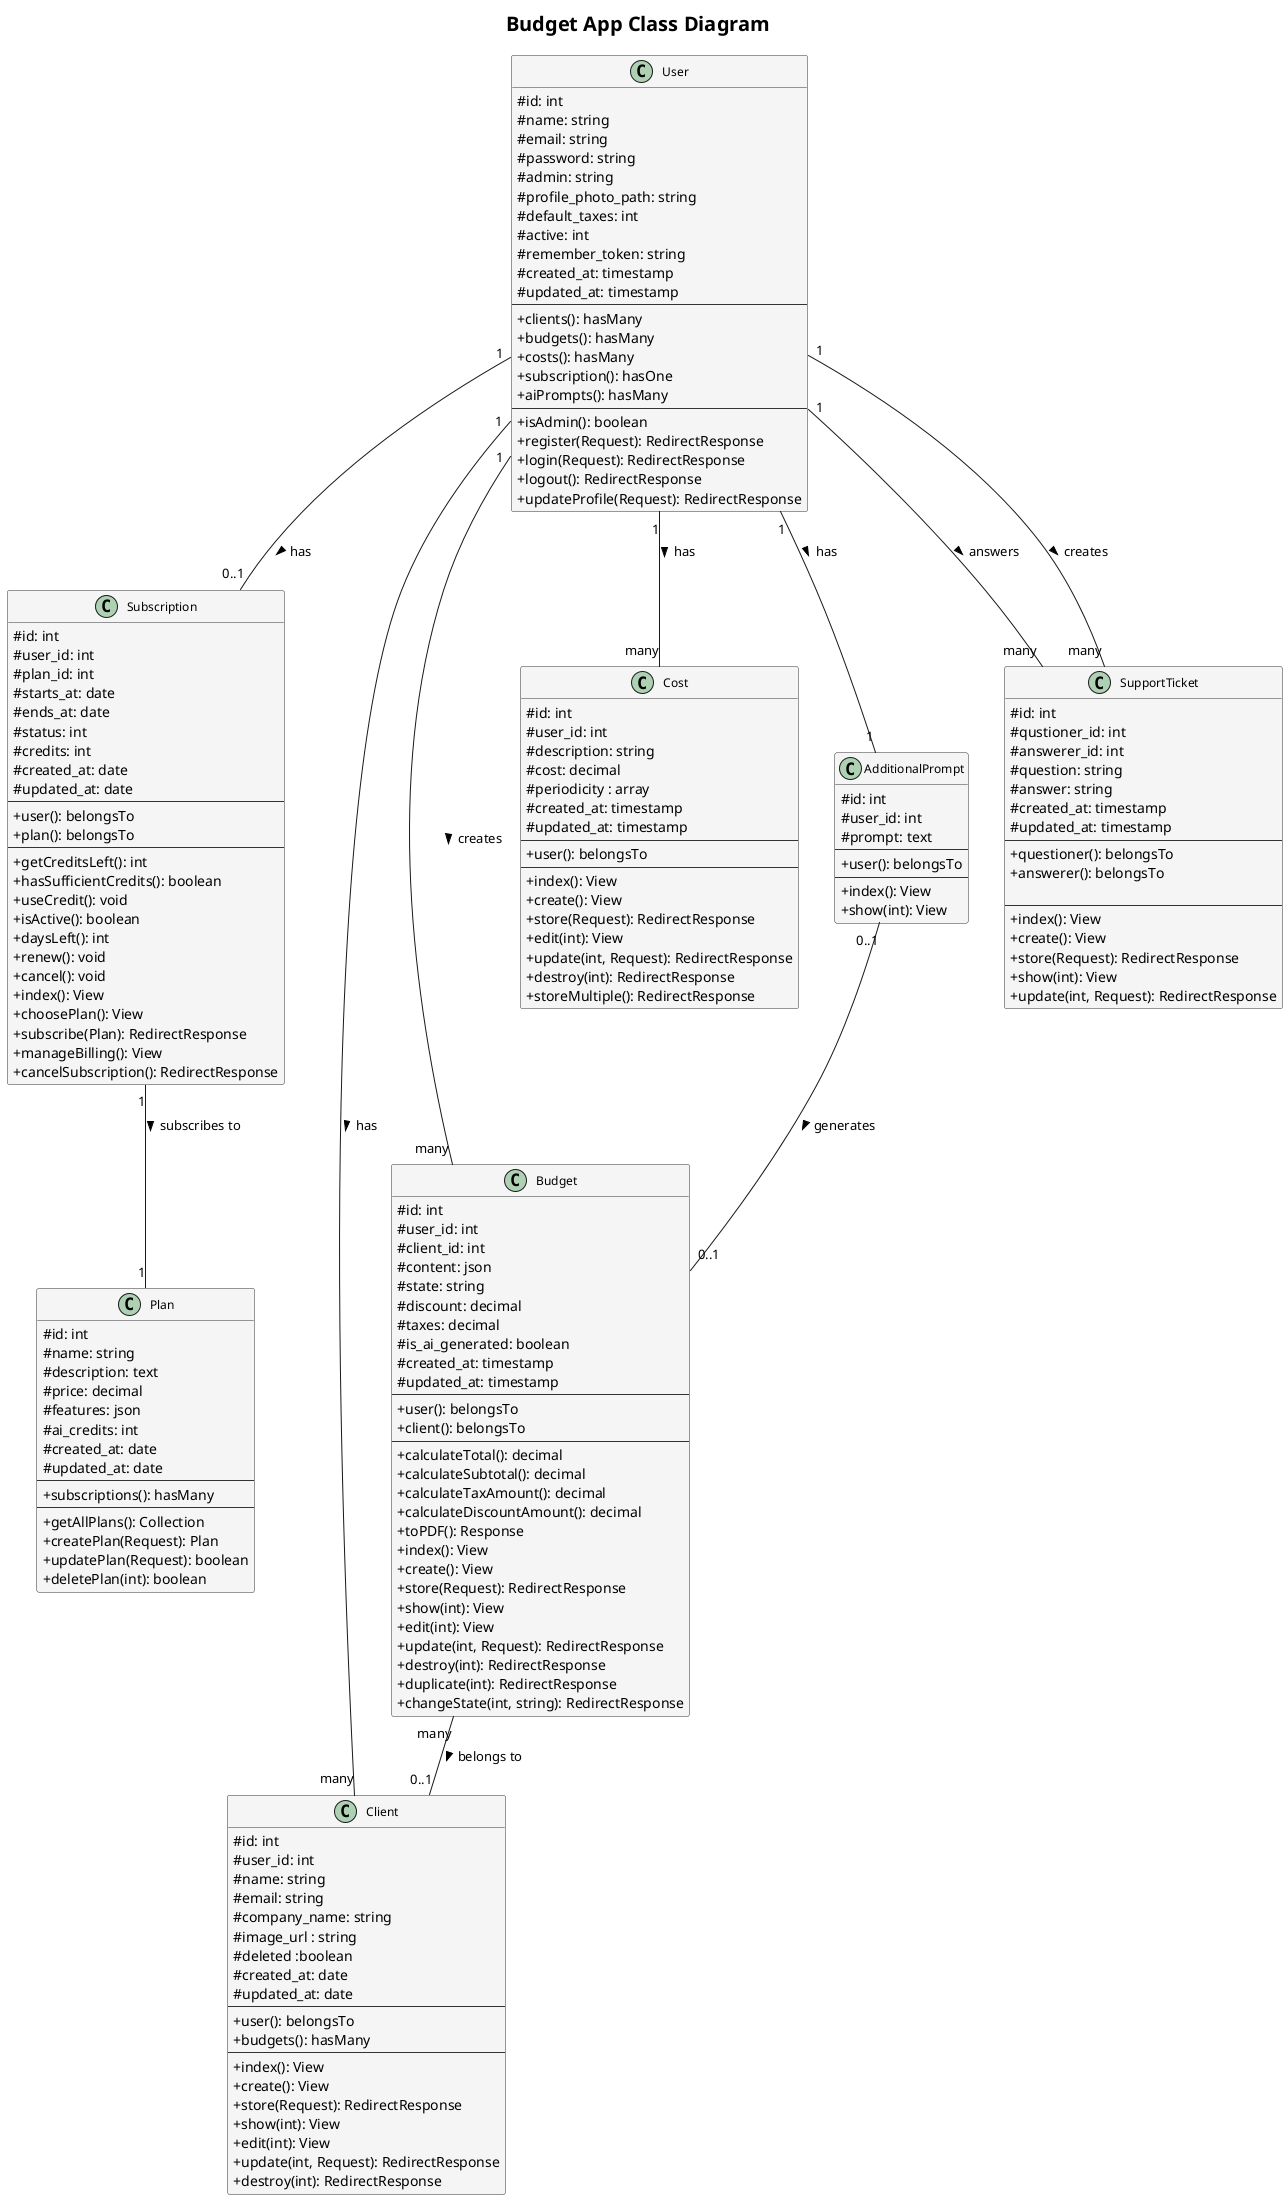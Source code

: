 @startuml Budget App Class Diagram
skinparam classAttributeIconSize 0
skinparam classFontSize 12
skinparam classFontName Arial
skinparam classBackgroundColor #F5F5F5
skinparam classBorderColor #333333
skinparam titleFontSize 20
skinparam titleFontName Arial

title Budget App Class Diagram

class User {
  # id: int
  # name: string
  # email: string
  # password: string
  # admin: string
  # profile_photo_path: string
  # default_taxes: int
  # active: int
  # remember_token: string
  # created_at: timestamp
  # updated_at: timestamp
  --
  + clients(): hasMany
  + budgets(): hasMany
  + costs(): hasMany
  + subscription(): hasOne
  + aiPrompts(): hasMany
  --
  + isAdmin(): boolean
  + register(Request): RedirectResponse
  + login(Request): RedirectResponse
  + logout(): RedirectResponse
  + updateProfile(Request): RedirectResponse
}

class Subscription {
  # id: int
  # user_id: int
  # plan_id: int
  # starts_at: date
  # ends_at: date
  # status: int
  # credits: int
  # created_at: date
  # updated_at: date
  --
  + user(): belongsTo
  + plan(): belongsTo
  --
  + getCreditsLeft(): int
  + hasSufficientCredits(): boolean
  + useCredit(): void
  + isActive(): boolean
  + daysLeft(): int
  + renew(): void
  + cancel(): void
  + index(): View
  + choosePlan(): View
  + subscribe(Plan): RedirectResponse
  + manageBilling(): View
  + cancelSubscription(): RedirectResponse
}

class Plan {
  # id: int
  # name: string
  # description: text
  # price: decimal
  # features: json
  # ai_credits: int
  # created_at: date
  # updated_at: date
  --
  + subscriptions(): hasMany
  --
  + getAllPlans(): Collection
  + createPlan(Request): Plan
  + updatePlan(Request): boolean
  + deletePlan(int): boolean
}

class Budget {
  # id: int
  # user_id: int
  # client_id: int
  # content: json
  # state: string
  # discount: decimal
  # taxes: decimal
  # is_ai_generated: boolean
  # created_at: timestamp
  # updated_at: timestamp
  --
  + user(): belongsTo
  + client(): belongsTo
  --
  + calculateTotal(): decimal
  + calculateSubtotal(): decimal
  + calculateTaxAmount(): decimal
  + calculateDiscountAmount(): decimal
  + toPDF(): Response
  + index(): View
  + create(): View
  + store(Request): RedirectResponse
  + show(int): View
  + edit(int): View
  + update(int, Request): RedirectResponse
  + destroy(int): RedirectResponse
  + duplicate(int): RedirectResponse
  + changeState(int, string): RedirectResponse
}

class Client {
  # id: int
  # user_id: int
  # name: string
  # email: string
  # company_name: string
  # image_url : string
  # deleted :boolean
  # created_at: date
  # updated_at: date
  --
  + user(): belongsTo
  + budgets(): hasMany
  --
  + index(): View
  + create(): View
  + store(Request): RedirectResponse
  + show(int): View
  + edit(int): View
  + update(int, Request): RedirectResponse
  + destroy(int): RedirectResponse
}

class Cost {
  # id: int
  # user_id: int
  # description: string
  # cost: decimal
  # periodicity : array
  # created_at: timestamp
  # updated_at: timestamp
  --
  + user(): belongsTo
  --
  + index(): View
  + create(): View
  + store(Request): RedirectResponse
  + edit(int): View
  + update(int, Request): RedirectResponse
  + destroy(int): RedirectResponse
  + storeMultiple(): RedirectResponse
}


class AdditionalPrompt {
  # id: int
  # user_id: int
  # prompt: text
  --
  + user(): belongsTo
  --
  + index(): View
  + show(int): View
}

class SupportTicket {
  # id: int
  # qustioner_id: int
  # answerer_id: int
  # question: string
  # answer: string
  # created_at: timestamp
  # updated_at: timestamp
  --
  + questioner(): belongsTo
  + answerer(): belongsTo

  --
  + index(): View
  + create(): View
  + store(Request): RedirectResponse
  + show(int): View
  + update(int, Request): RedirectResponse
}

' Relaciones
User "1" -- "0..1" Subscription : has >
Subscription "1" -- "1" Plan : subscribes to >
User "1" -- "many" Budget : creates >
User "1" -- "many" Client : has >
User "1" -- "many" Cost : has >
User "1" -- "1" AdditionalPrompt : has >
User "1" -- "many" SupportTicket : creates >
User "1" -- "many" SupportTicket : answers >
Budget "many" -- "0..1" Client : belongs to >
AdditionalPrompt "0..1" -- "0..1" Budget : generates >

@enduml
